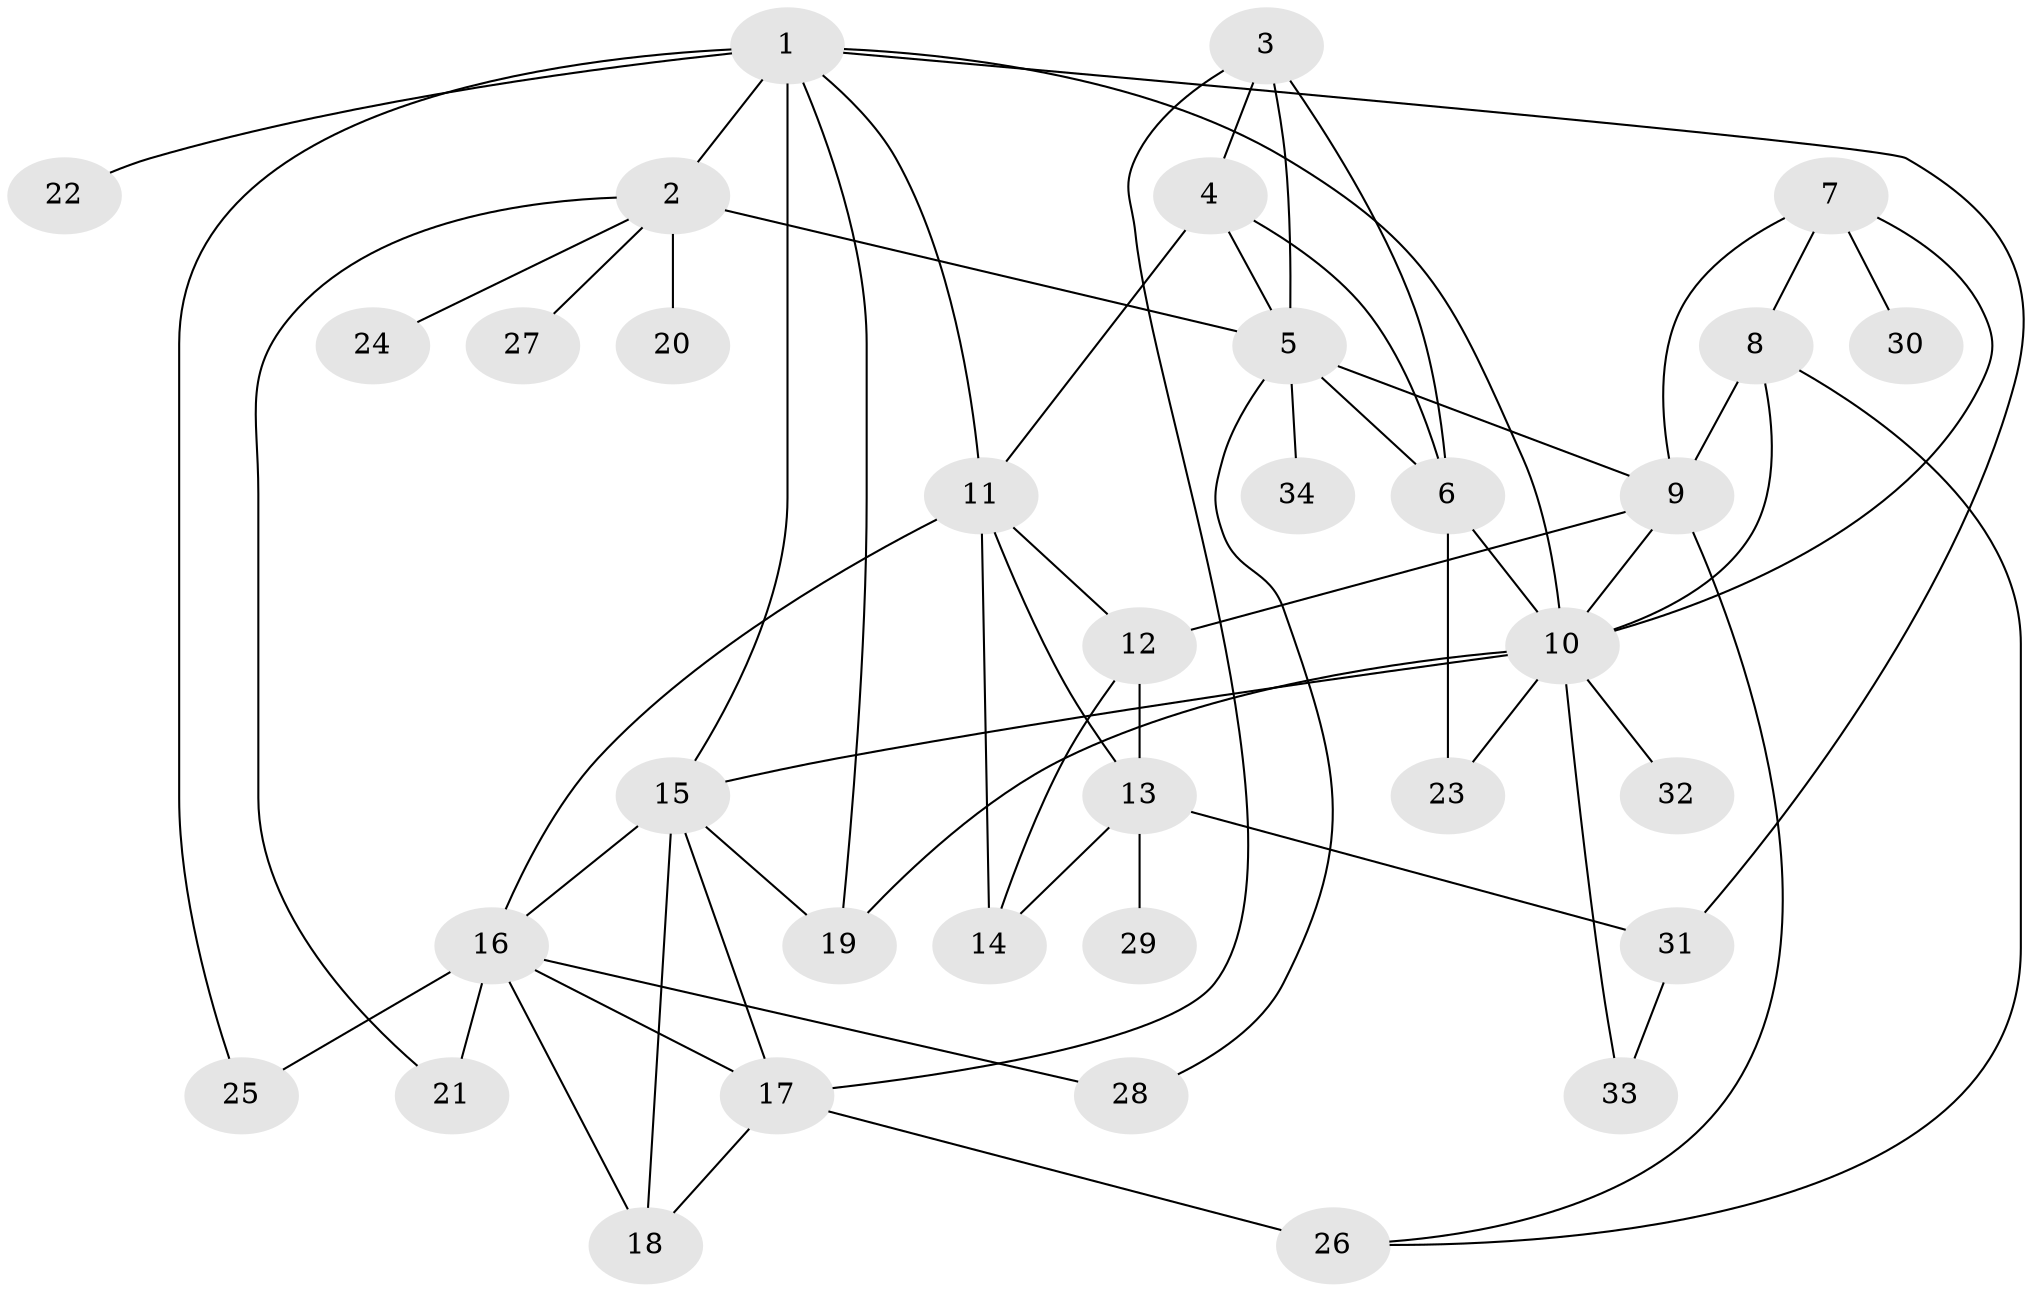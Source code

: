 // original degree distribution, {7: 0.11904761904761904, 11: 0.03571428571428571, 3: 0.07142857142857142, 5: 0.03571428571428571, 10: 0.011904761904761904, 4: 0.023809523809523808, 1: 0.47619047619047616, 2: 0.2261904761904762}
// Generated by graph-tools (version 1.1) at 2025/52/03/04/25 22:52:38]
// undirected, 34 vertices, 62 edges
graph export_dot {
  node [color=gray90,style=filled];
  1;
  2;
  3;
  4;
  5;
  6;
  7;
  8;
  9;
  10;
  11;
  12;
  13;
  14;
  15;
  16;
  17;
  18;
  19;
  20;
  21;
  22;
  23;
  24;
  25;
  26;
  27;
  28;
  29;
  30;
  31;
  32;
  33;
  34;
  1 -- 2 [weight=3.0];
  1 -- 10 [weight=1.0];
  1 -- 11 [weight=2.0];
  1 -- 15 [weight=1.0];
  1 -- 19 [weight=1.0];
  1 -- 22 [weight=1.0];
  1 -- 25 [weight=1.0];
  1 -- 31 [weight=1.0];
  2 -- 5 [weight=1.0];
  2 -- 20 [weight=1.0];
  2 -- 21 [weight=1.0];
  2 -- 24 [weight=1.0];
  2 -- 27 [weight=1.0];
  3 -- 4 [weight=1.0];
  3 -- 5 [weight=1.0];
  3 -- 6 [weight=1.0];
  3 -- 17 [weight=1.0];
  4 -- 5 [weight=1.0];
  4 -- 6 [weight=1.0];
  4 -- 11 [weight=1.0];
  5 -- 6 [weight=1.0];
  5 -- 9 [weight=1.0];
  5 -- 28 [weight=1.0];
  5 -- 34 [weight=1.0];
  6 -- 10 [weight=1.0];
  6 -- 23 [weight=2.0];
  7 -- 8 [weight=1.0];
  7 -- 9 [weight=1.0];
  7 -- 10 [weight=1.0];
  7 -- 30 [weight=1.0];
  8 -- 9 [weight=1.0];
  8 -- 10 [weight=1.0];
  8 -- 26 [weight=1.0];
  9 -- 10 [weight=1.0];
  9 -- 12 [weight=1.0];
  9 -- 26 [weight=1.0];
  10 -- 15 [weight=1.0];
  10 -- 19 [weight=1.0];
  10 -- 23 [weight=1.0];
  10 -- 32 [weight=1.0];
  10 -- 33 [weight=1.0];
  11 -- 12 [weight=1.0];
  11 -- 13 [weight=1.0];
  11 -- 14 [weight=1.0];
  11 -- 16 [weight=1.0];
  12 -- 13 [weight=1.0];
  12 -- 14 [weight=1.0];
  13 -- 14 [weight=1.0];
  13 -- 29 [weight=1.0];
  13 -- 31 [weight=2.0];
  15 -- 16 [weight=1.0];
  15 -- 17 [weight=1.0];
  15 -- 18 [weight=1.0];
  15 -- 19 [weight=1.0];
  16 -- 17 [weight=1.0];
  16 -- 18 [weight=1.0];
  16 -- 21 [weight=4.0];
  16 -- 25 [weight=1.0];
  16 -- 28 [weight=1.0];
  17 -- 18 [weight=1.0];
  17 -- 26 [weight=2.0];
  31 -- 33 [weight=1.0];
}
